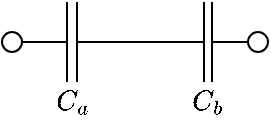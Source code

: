 <mxfile version="18.0.2" type="device"><diagram id="cUGZt6vT31S_xhIpTfKH" name="Page-1"><mxGraphModel dx="371" dy="318" grid="1" gridSize="10" guides="1" tooltips="1" connect="1" arrows="1" fold="1" page="1" pageScale="1" pageWidth="827" pageHeight="1169" math="1" shadow="0"><root><mxCell id="0"/><mxCell id="1" parent="0"/><mxCell id="AW0EBH9D3VKBwjMHRY5N-1" value="" style="pointerEvents=1;verticalLabelPosition=bottom;shadow=0;dashed=0;align=center;html=1;verticalAlign=top;shape=mxgraph.electrical.capacitors.capacitor_1;" parent="1" vertex="1"><mxGeometry x="70" y="40" width="50" height="40" as="geometry"/></mxCell><mxCell id="AW0EBH9D3VKBwjMHRY5N-2" value="" style="pointerEvents=1;verticalLabelPosition=bottom;shadow=0;dashed=0;align=center;html=1;verticalAlign=top;shape=mxgraph.electrical.capacitors.capacitor_1;" parent="1" vertex="1"><mxGeometry x="143" y="40" width="40" height="40" as="geometry"/></mxCell><mxCell id="AW0EBH9D3VKBwjMHRY5N-3" value="" style="endArrow=none;html=1;rounded=0;exitX=1;exitY=0.5;exitDx=0;exitDy=0;exitPerimeter=0;entryX=0;entryY=0.5;entryDx=0;entryDy=0;entryPerimeter=0;" parent="1" source="AW0EBH9D3VKBwjMHRY5N-1" target="AW0EBH9D3VKBwjMHRY5N-2" edge="1"><mxGeometry width="50" height="50" relative="1" as="geometry"><mxPoint x="190" y="190" as="sourcePoint"/><mxPoint x="240" y="140" as="targetPoint"/></mxGeometry></mxCell><mxCell id="AW0EBH9D3VKBwjMHRY5N-4" value="" style="ellipse;whiteSpace=wrap;html=1;aspect=fixed;" parent="1" vertex="1"><mxGeometry x="60" y="55" width="10" height="10" as="geometry"/></mxCell><mxCell id="AW0EBH9D3VKBwjMHRY5N-7" value="$$C_a$$" style="text;html=1;strokeColor=none;fillColor=none;align=center;verticalAlign=middle;whiteSpace=wrap;rounded=0;" parent="1" vertex="1"><mxGeometry x="80" y="80" width="30" height="20" as="geometry"/></mxCell><mxCell id="AW0EBH9D3VKBwjMHRY5N-8" value="$$C_b$$" style="text;html=1;strokeColor=none;fillColor=none;align=center;verticalAlign=middle;whiteSpace=wrap;rounded=0;" parent="1" vertex="1"><mxGeometry x="148" y="80" width="30" height="20" as="geometry"/></mxCell><mxCell id="yijMQ9oz7bUNZeQdupE_-1" value="" style="ellipse;whiteSpace=wrap;html=1;aspect=fixed;" vertex="1" parent="1"><mxGeometry x="183" y="55" width="10" height="10" as="geometry"/></mxCell></root></mxGraphModel></diagram></mxfile>
